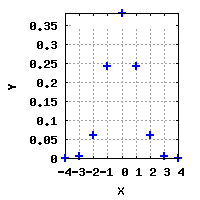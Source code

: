 #!/usr/bin/gnuplot

#input
set datafile separator ";"

#output
set key top left
# set style data lines
set grid

set xlabel 'X'
set yrange [0:0.383]

set ylabel 'Y'
set xrange [-4:4]

set terminal png transparent nocrop medium size 200,200
set output '1d_gauss.png'

plot \
'-' using 1:($2) title '1D discrete gaussian filter' axes x1y1 lt rgb 'blue' lw 2
-4;0
-3;0.006
-2;0.061
-1;0.242
0;0.383
1;0.242
2;0.061
3;0.006
4;0
e